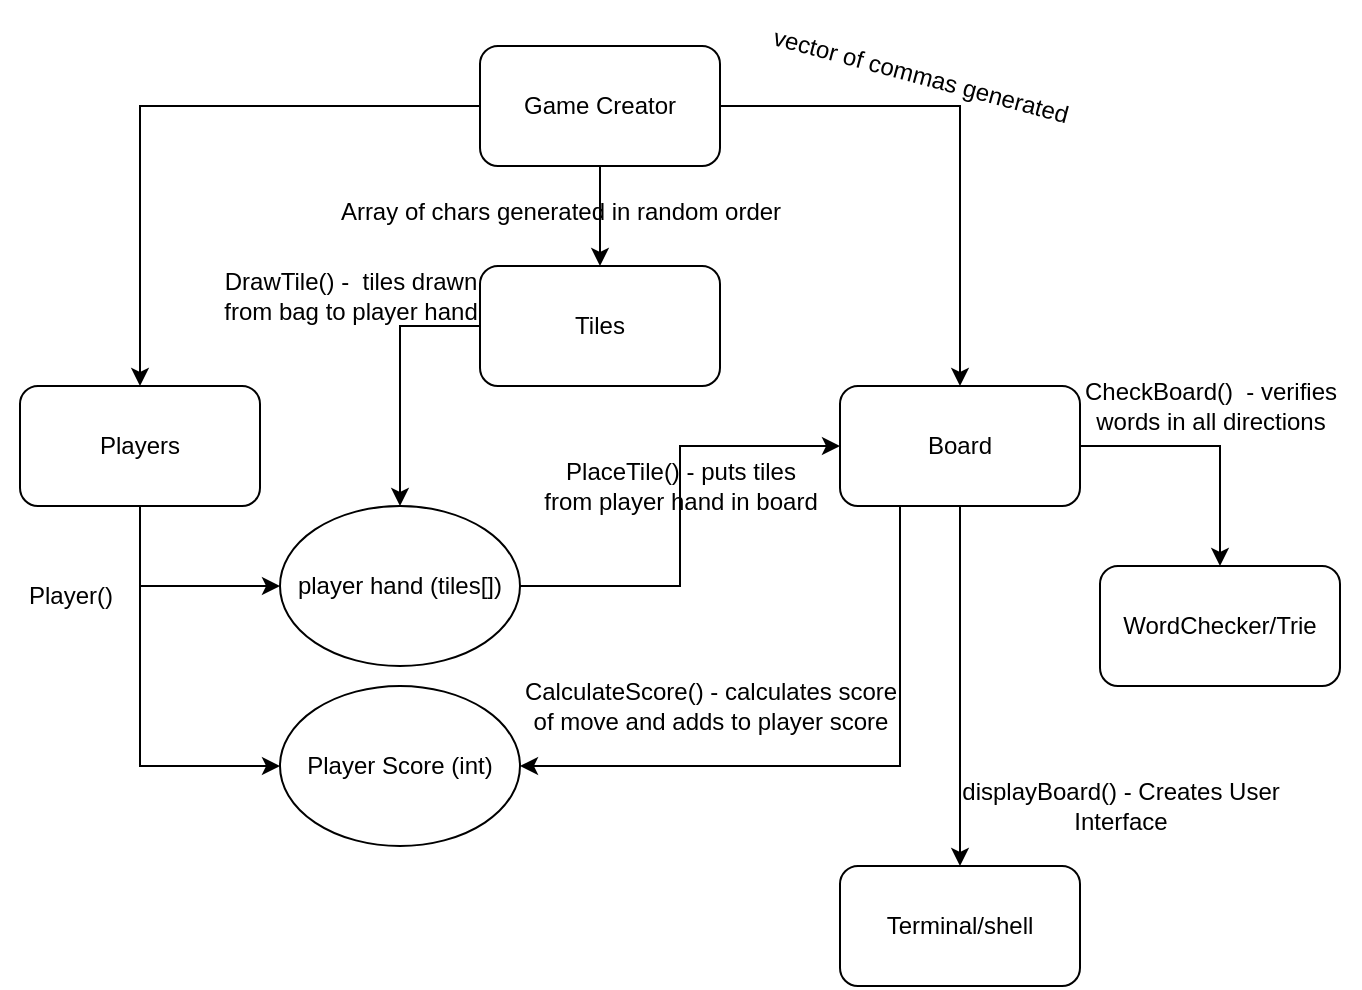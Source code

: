 <mxfile version="21.1.9" type="github">
  <diagram name="Page-1" id="OSj5YNq_Kfo1h_MkU4Ob">
    <mxGraphModel dx="936" dy="494" grid="1" gridSize="10" guides="1" tooltips="1" connect="1" arrows="1" fold="1" page="1" pageScale="1" pageWidth="850" pageHeight="1100" math="0" shadow="0">
      <root>
        <mxCell id="0" />
        <mxCell id="1" parent="0" />
        <mxCell id="3r6ysmd4S_DArxZwpV57-11" style="edgeStyle=orthogonalEdgeStyle;rounded=0;orthogonalLoop=1;jettySize=auto;html=1;exitX=1;exitY=0.5;exitDx=0;exitDy=0;entryX=0.5;entryY=0;entryDx=0;entryDy=0;" edge="1" parent="1" source="3r6ysmd4S_DArxZwpV57-1" target="3r6ysmd4S_DArxZwpV57-10">
          <mxGeometry relative="1" as="geometry" />
        </mxCell>
        <mxCell id="3r6ysmd4S_DArxZwpV57-25" style="edgeStyle=orthogonalEdgeStyle;rounded=0;orthogonalLoop=1;jettySize=auto;html=1;exitX=0.5;exitY=1;exitDx=0;exitDy=0;entryX=0.5;entryY=0;entryDx=0;entryDy=0;" edge="1" parent="1" source="3r6ysmd4S_DArxZwpV57-1" target="3r6ysmd4S_DArxZwpV57-27">
          <mxGeometry relative="1" as="geometry">
            <mxPoint x="440" y="370" as="targetPoint" />
          </mxGeometry>
        </mxCell>
        <mxCell id="3r6ysmd4S_DArxZwpV57-33" style="edgeStyle=orthogonalEdgeStyle;rounded=0;orthogonalLoop=1;jettySize=auto;html=1;exitX=0.25;exitY=1;exitDx=0;exitDy=0;entryX=1;entryY=0.5;entryDx=0;entryDy=0;" edge="1" parent="1" source="3r6ysmd4S_DArxZwpV57-1" target="3r6ysmd4S_DArxZwpV57-31">
          <mxGeometry relative="1" as="geometry" />
        </mxCell>
        <mxCell id="3r6ysmd4S_DArxZwpV57-1" value="Board" style="rounded=1;whiteSpace=wrap;html=1;" vertex="1" parent="1">
          <mxGeometry x="500" y="220" width="120" height="60" as="geometry" />
        </mxCell>
        <mxCell id="3r6ysmd4S_DArxZwpV57-17" style="edgeStyle=orthogonalEdgeStyle;rounded=0;orthogonalLoop=1;jettySize=auto;html=1;exitX=0.5;exitY=1;exitDx=0;exitDy=0;entryX=0;entryY=0.5;entryDx=0;entryDy=0;" edge="1" parent="1" source="3r6ysmd4S_DArxZwpV57-2" target="3r6ysmd4S_DArxZwpV57-16">
          <mxGeometry relative="1" as="geometry" />
        </mxCell>
        <mxCell id="3r6ysmd4S_DArxZwpV57-32" style="edgeStyle=orthogonalEdgeStyle;rounded=0;orthogonalLoop=1;jettySize=auto;html=1;exitX=0.5;exitY=1;exitDx=0;exitDy=0;entryX=0;entryY=0.5;entryDx=0;entryDy=0;" edge="1" parent="1" source="3r6ysmd4S_DArxZwpV57-2" target="3r6ysmd4S_DArxZwpV57-31">
          <mxGeometry relative="1" as="geometry" />
        </mxCell>
        <mxCell id="3r6ysmd4S_DArxZwpV57-2" value="Players" style="rounded=1;whiteSpace=wrap;html=1;" vertex="1" parent="1">
          <mxGeometry x="90" y="220" width="120" height="60" as="geometry" />
        </mxCell>
        <mxCell id="3r6ysmd4S_DArxZwpV57-6" style="edgeStyle=orthogonalEdgeStyle;rounded=0;orthogonalLoop=1;jettySize=auto;html=1;exitX=0;exitY=0.5;exitDx=0;exitDy=0;entryX=0.5;entryY=0;entryDx=0;entryDy=0;" edge="1" parent="1" source="3r6ysmd4S_DArxZwpV57-3" target="3r6ysmd4S_DArxZwpV57-2">
          <mxGeometry relative="1" as="geometry" />
        </mxCell>
        <mxCell id="3r6ysmd4S_DArxZwpV57-7" style="edgeStyle=orthogonalEdgeStyle;rounded=0;orthogonalLoop=1;jettySize=auto;html=1;exitX=1;exitY=0.5;exitDx=0;exitDy=0;entryX=0.5;entryY=0;entryDx=0;entryDy=0;" edge="1" parent="1" source="3r6ysmd4S_DArxZwpV57-3" target="3r6ysmd4S_DArxZwpV57-1">
          <mxGeometry relative="1" as="geometry" />
        </mxCell>
        <mxCell id="3r6ysmd4S_DArxZwpV57-8" style="edgeStyle=orthogonalEdgeStyle;rounded=0;orthogonalLoop=1;jettySize=auto;html=1;exitX=0.5;exitY=1;exitDx=0;exitDy=0;" edge="1" parent="1" source="3r6ysmd4S_DArxZwpV57-3" target="3r6ysmd4S_DArxZwpV57-9">
          <mxGeometry relative="1" as="geometry">
            <mxPoint x="380" y="220" as="targetPoint" />
          </mxGeometry>
        </mxCell>
        <mxCell id="3r6ysmd4S_DArxZwpV57-3" value="Game Creator" style="rounded=1;whiteSpace=wrap;html=1;" vertex="1" parent="1">
          <mxGeometry x="320" y="50" width="120" height="60" as="geometry" />
        </mxCell>
        <mxCell id="3r6ysmd4S_DArxZwpV57-18" style="edgeStyle=orthogonalEdgeStyle;rounded=0;orthogonalLoop=1;jettySize=auto;html=1;exitX=0;exitY=0.5;exitDx=0;exitDy=0;entryX=0.5;entryY=0;entryDx=0;entryDy=0;" edge="1" parent="1" source="3r6ysmd4S_DArxZwpV57-9" target="3r6ysmd4S_DArxZwpV57-16">
          <mxGeometry relative="1" as="geometry" />
        </mxCell>
        <mxCell id="3r6ysmd4S_DArxZwpV57-9" value="Tiles" style="rounded=1;whiteSpace=wrap;html=1;" vertex="1" parent="1">
          <mxGeometry x="320" y="160" width="120" height="60" as="geometry" />
        </mxCell>
        <mxCell id="3r6ysmd4S_DArxZwpV57-10" value="WordChecker/Trie" style="rounded=1;whiteSpace=wrap;html=1;" vertex="1" parent="1">
          <mxGeometry x="630" y="310" width="120" height="60" as="geometry" />
        </mxCell>
        <mxCell id="3r6ysmd4S_DArxZwpV57-12" value="CheckBoard()&amp;nbsp; - verifies &lt;br&gt;words in all directions" style="text;html=1;align=center;verticalAlign=middle;resizable=0;points=[];autosize=1;strokeColor=none;fillColor=none;" vertex="1" parent="1">
          <mxGeometry x="610" y="210" width="150" height="40" as="geometry" />
        </mxCell>
        <mxCell id="3r6ysmd4S_DArxZwpV57-13" value="vector of commas generated" style="text;html=1;align=center;verticalAlign=middle;resizable=0;points=[];autosize=1;strokeColor=none;fillColor=none;rotation=15;" vertex="1" parent="1">
          <mxGeometry x="450" y="50" width="180" height="30" as="geometry" />
        </mxCell>
        <mxCell id="3r6ysmd4S_DArxZwpV57-14" value="Array of chars generated in random order" style="text;html=1;align=center;verticalAlign=middle;resizable=0;points=[];autosize=1;strokeColor=none;fillColor=none;" vertex="1" parent="1">
          <mxGeometry x="240" y="118" width="240" height="30" as="geometry" />
        </mxCell>
        <mxCell id="3r6ysmd4S_DArxZwpV57-23" style="edgeStyle=orthogonalEdgeStyle;rounded=0;orthogonalLoop=1;jettySize=auto;html=1;exitX=1;exitY=0.5;exitDx=0;exitDy=0;entryX=0;entryY=0.5;entryDx=0;entryDy=0;" edge="1" parent="1" source="3r6ysmd4S_DArxZwpV57-16" target="3r6ysmd4S_DArxZwpV57-1">
          <mxGeometry relative="1" as="geometry" />
        </mxCell>
        <mxCell id="3r6ysmd4S_DArxZwpV57-16" value="player hand (tiles[])" style="ellipse;whiteSpace=wrap;html=1;" vertex="1" parent="1">
          <mxGeometry x="220" y="280" width="120" height="80" as="geometry" />
        </mxCell>
        <mxCell id="3r6ysmd4S_DArxZwpV57-19" value="Player()" style="text;html=1;align=center;verticalAlign=middle;resizable=0;points=[];autosize=1;strokeColor=none;fillColor=none;" vertex="1" parent="1">
          <mxGeometry x="80" y="310" width="70" height="30" as="geometry" />
        </mxCell>
        <mxCell id="3r6ysmd4S_DArxZwpV57-20" value="DrawTile() -&amp;nbsp; tiles drawn &lt;br&gt;from bag to player hand" style="text;html=1;align=center;verticalAlign=middle;resizable=0;points=[];autosize=1;strokeColor=none;fillColor=none;" vertex="1" parent="1">
          <mxGeometry x="180" y="155" width="150" height="40" as="geometry" />
        </mxCell>
        <mxCell id="3r6ysmd4S_DArxZwpV57-24" value="PlaceTile() - puts tiles &lt;br&gt;from player hand in board" style="text;html=1;align=center;verticalAlign=middle;resizable=0;points=[];autosize=1;strokeColor=none;fillColor=none;" vertex="1" parent="1">
          <mxGeometry x="340" y="250" width="160" height="40" as="geometry" />
        </mxCell>
        <mxCell id="3r6ysmd4S_DArxZwpV57-26" value="displayBoard() - Creates User &lt;br&gt;Interface" style="text;html=1;align=center;verticalAlign=middle;resizable=0;points=[];autosize=1;strokeColor=none;fillColor=none;" vertex="1" parent="1">
          <mxGeometry x="550" y="410" width="180" height="40" as="geometry" />
        </mxCell>
        <mxCell id="3r6ysmd4S_DArxZwpV57-27" value="Terminal/shell" style="rounded=1;whiteSpace=wrap;html=1;" vertex="1" parent="1">
          <mxGeometry x="500" y="460" width="120" height="60" as="geometry" />
        </mxCell>
        <mxCell id="3r6ysmd4S_DArxZwpV57-31" value="Player Score (int)" style="ellipse;whiteSpace=wrap;html=1;" vertex="1" parent="1">
          <mxGeometry x="220" y="370" width="120" height="80" as="geometry" />
        </mxCell>
        <mxCell id="3r6ysmd4S_DArxZwpV57-34" value="CalculateScore() - calculates score &lt;br&gt;of move and adds to player score" style="text;html=1;align=center;verticalAlign=middle;resizable=0;points=[];autosize=1;strokeColor=none;fillColor=none;" vertex="1" parent="1">
          <mxGeometry x="330" y="360" width="210" height="40" as="geometry" />
        </mxCell>
      </root>
    </mxGraphModel>
  </diagram>
</mxfile>
